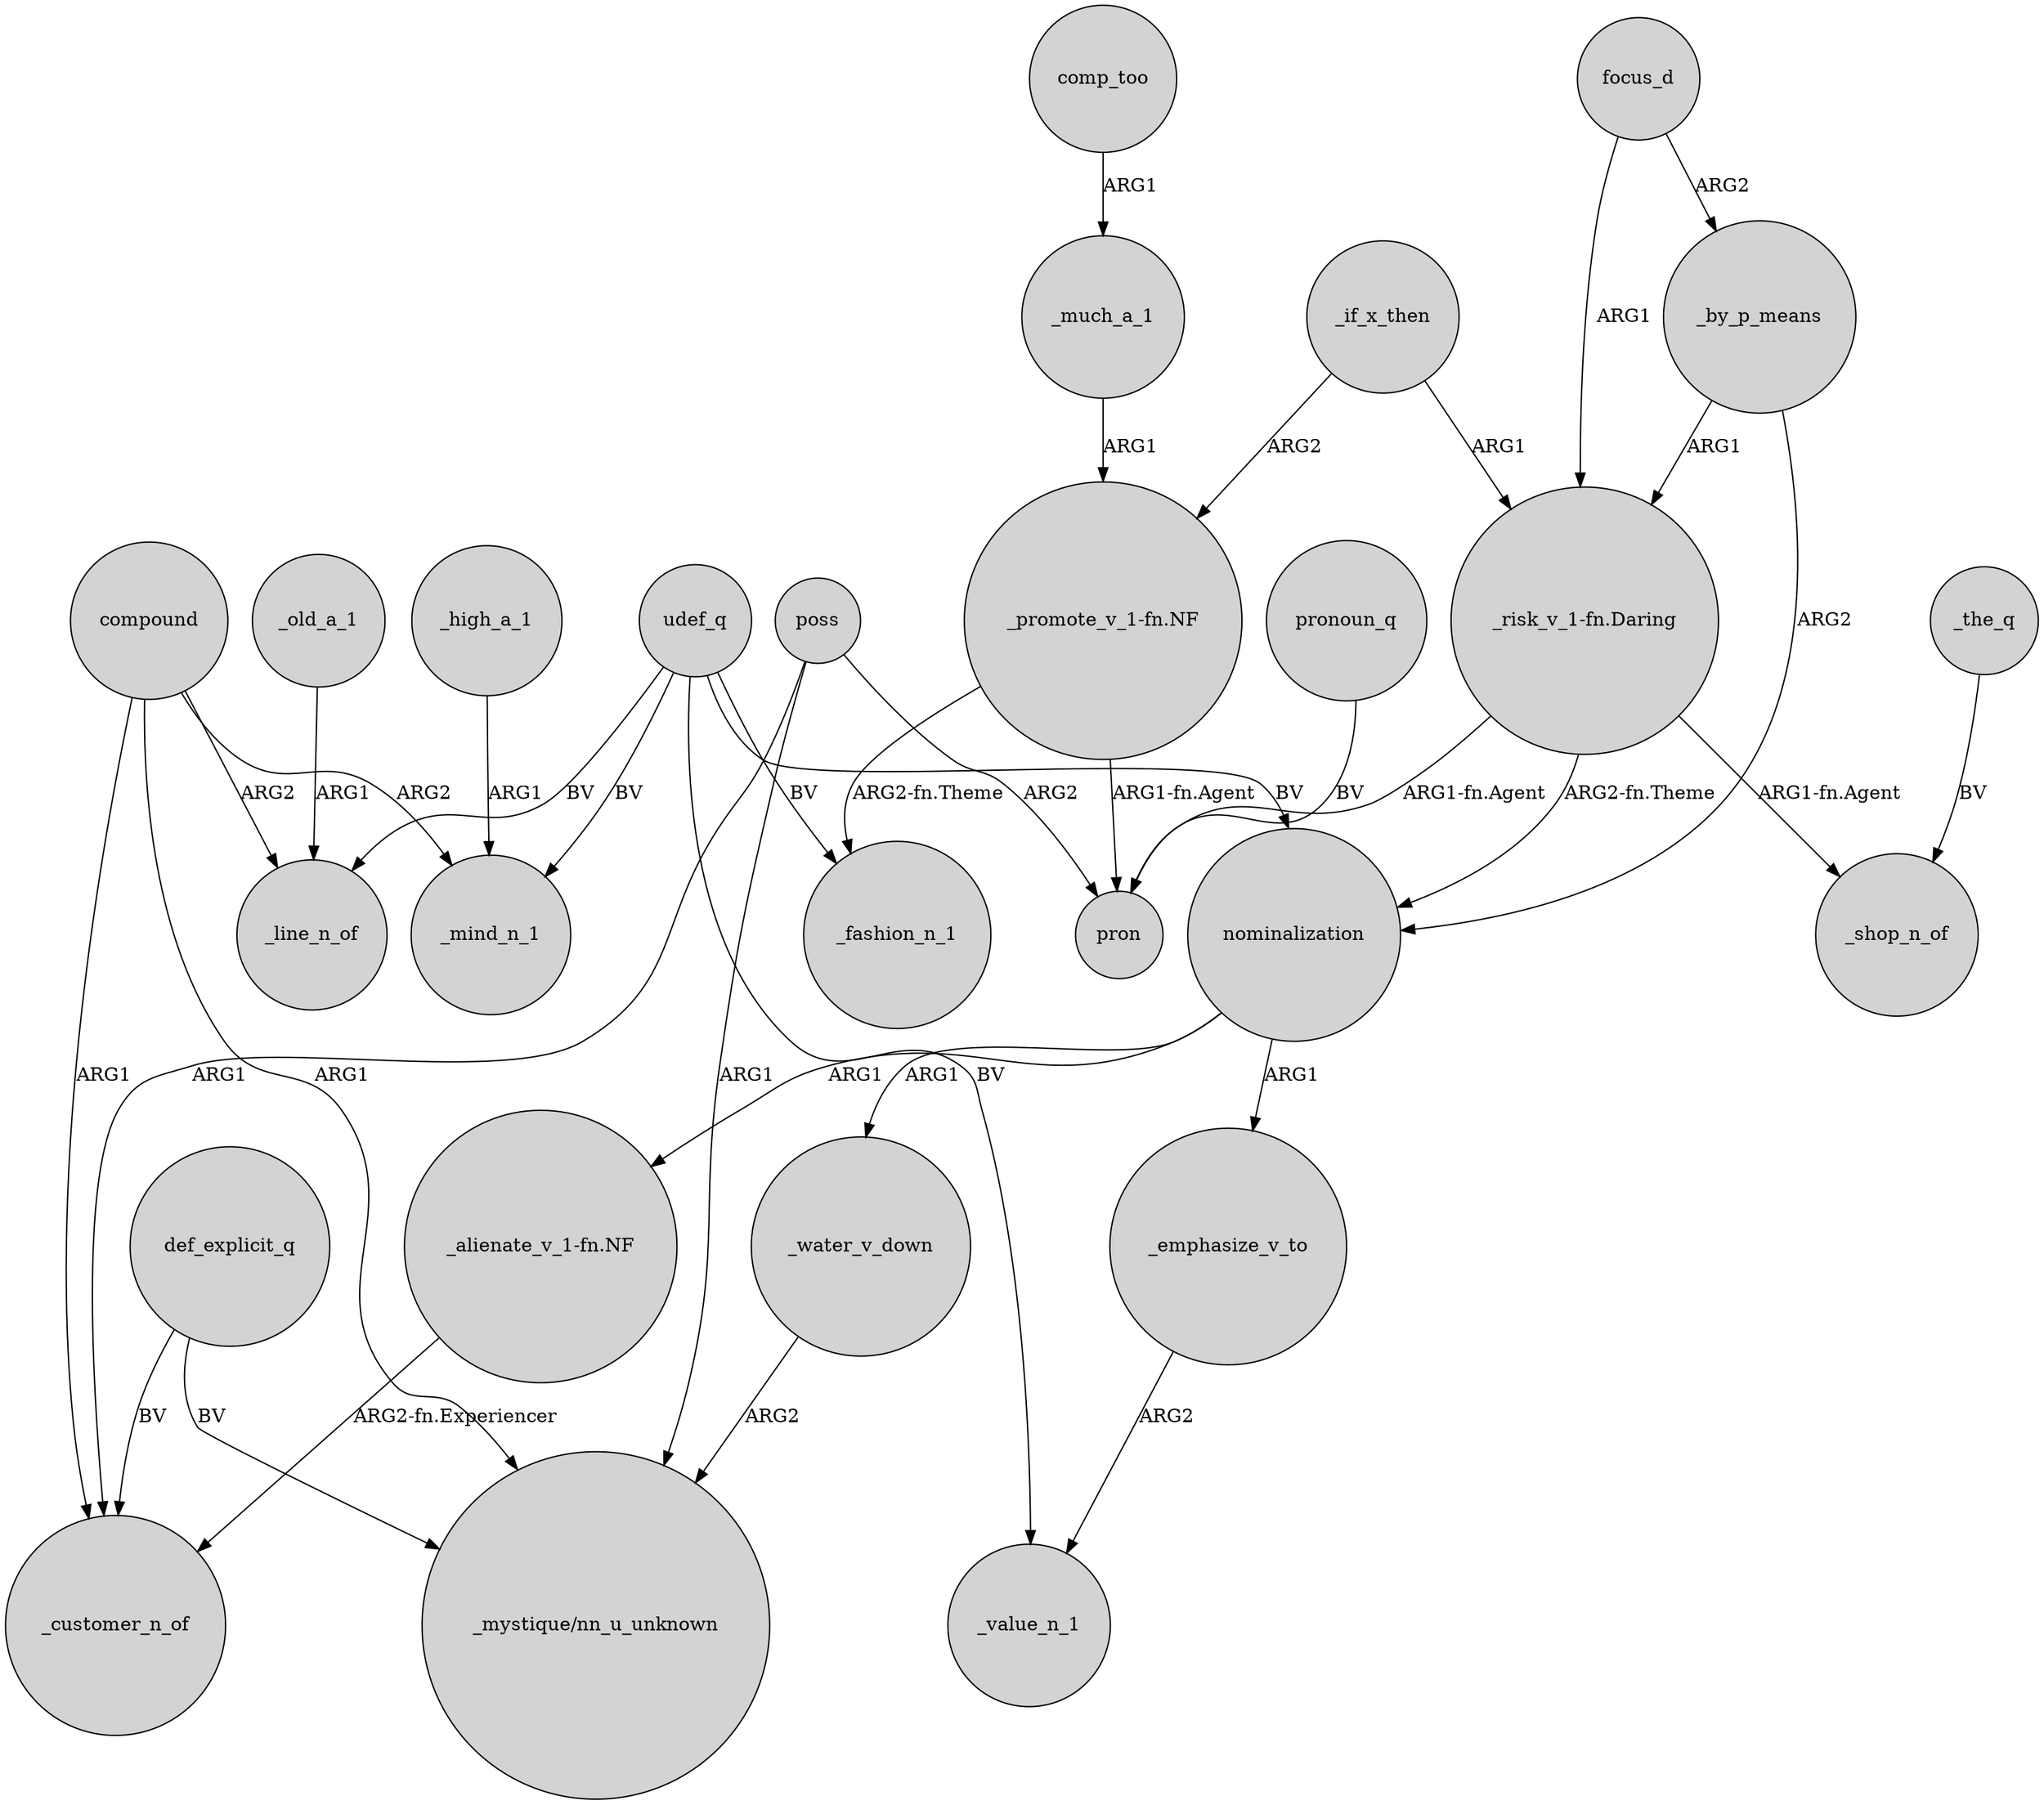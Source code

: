 digraph {
	node [shape=circle style=filled]
	_old_a_1 -> _line_n_of [label=ARG1]
	compound -> _line_n_of [label=ARG2]
	nominalization -> _emphasize_v_to [label=ARG1]
	_by_p_means -> nominalization [label=ARG2]
	"_promote_v_1-fn.NF" -> _fashion_n_1 [label="ARG2-fn.Theme"]
	poss -> pron [label=ARG2]
	def_explicit_q -> _customer_n_of [label=BV]
	focus_d -> _by_p_means [label=ARG2]
	compound -> _customer_n_of [label=ARG1]
	comp_too -> _much_a_1 [label=ARG1]
	nominalization -> "_alienate_v_1-fn.NF" [label=ARG1]
	_if_x_then -> "_promote_v_1-fn.NF" [label=ARG2]
	"_risk_v_1-fn.Daring" -> pron [label="ARG1-fn.Agent"]
	"_alienate_v_1-fn.NF" -> _customer_n_of [label="ARG2-fn.Experiencer"]
	pronoun_q -> pron [label=BV]
	compound -> _mind_n_1 [label=ARG2]
	nominalization -> _water_v_down [label=ARG1]
	_emphasize_v_to -> _value_n_1 [label=ARG2]
	_if_x_then -> "_risk_v_1-fn.Daring" [label=ARG1]
	poss -> _customer_n_of [label=ARG1]
	udef_q -> _line_n_of [label=BV]
	focus_d -> "_risk_v_1-fn.Daring" [label=ARG1]
	poss -> "_mystique/nn_u_unknown" [label=ARG1]
	_by_p_means -> "_risk_v_1-fn.Daring" [label=ARG1]
	"_promote_v_1-fn.NF" -> pron [label="ARG1-fn.Agent"]
	_much_a_1 -> "_promote_v_1-fn.NF" [label=ARG1]
	udef_q -> nominalization [label=BV]
	compound -> "_mystique/nn_u_unknown" [label=ARG1]
	_the_q -> _shop_n_of [label=BV]
	udef_q -> _value_n_1 [label=BV]
	udef_q -> _fashion_n_1 [label=BV]
	udef_q -> _mind_n_1 [label=BV]
	_high_a_1 -> _mind_n_1 [label=ARG1]
	"_risk_v_1-fn.Daring" -> nominalization [label="ARG2-fn.Theme"]
	_water_v_down -> "_mystique/nn_u_unknown" [label=ARG2]
	def_explicit_q -> "_mystique/nn_u_unknown" [label=BV]
	"_risk_v_1-fn.Daring" -> _shop_n_of [label="ARG1-fn.Agent"]
}
